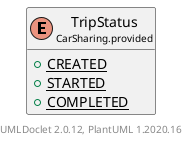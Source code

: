 @startuml
    set namespaceSeparator none
    hide empty fields
    hide empty methods

    enum "<size:14>TripStatus\n<size:10>CarSharing.provided" as CarSharing.provided.TripStatus [[TripStatus.html]] {
        {static} +CREATED
        {static} +STARTED
        {static} +COMPLETED
    }

    center footer UMLDoclet 2.0.12, PlantUML 1.2020.16
@enduml
